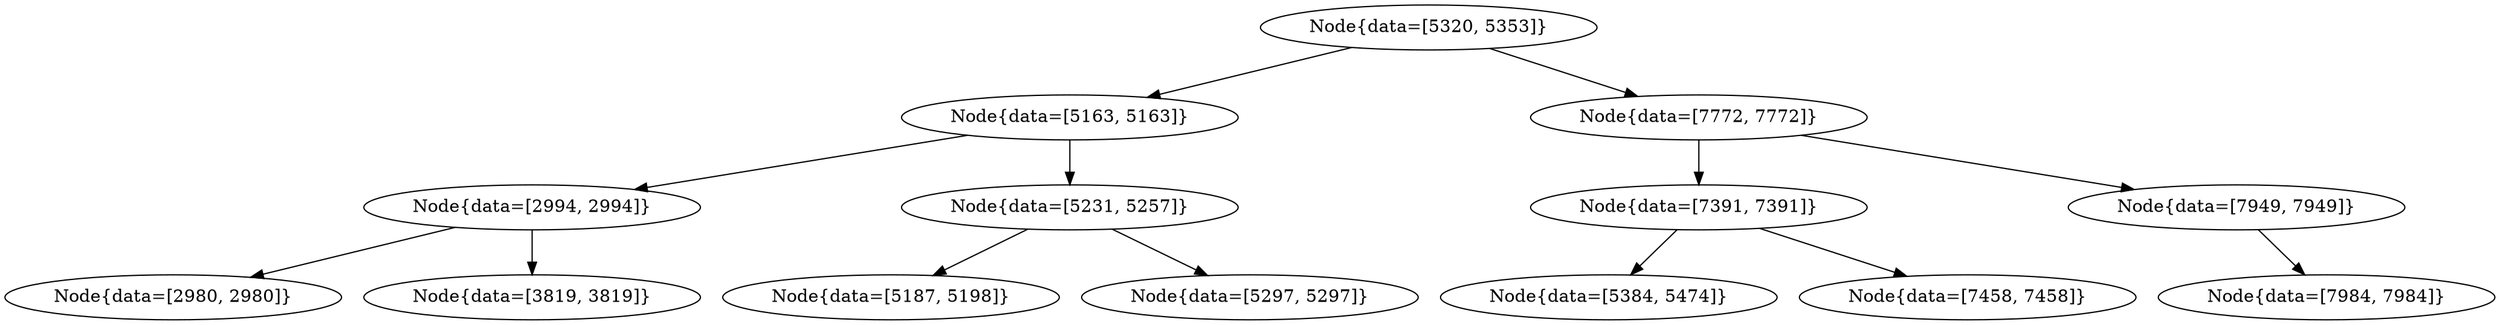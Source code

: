 digraph G{
1591578911 [label="Node{data=[5320, 5353]}"]
1591578911 -> 485423874
485423874 [label="Node{data=[5163, 5163]}"]
485423874 -> 27692044
27692044 [label="Node{data=[2994, 2994]}"]
27692044 -> 1029157416
1029157416 [label="Node{data=[2980, 2980]}"]
27692044 -> 263227892
263227892 [label="Node{data=[3819, 3819]}"]
485423874 -> 1693271531
1693271531 [label="Node{data=[5231, 5257]}"]
1693271531 -> 1369338774
1369338774 [label="Node{data=[5187, 5198]}"]
1693271531 -> 1373130111
1373130111 [label="Node{data=[5297, 5297]}"]
1591578911 -> 1512866201
1512866201 [label="Node{data=[7772, 7772]}"]
1512866201 -> 1415595306
1415595306 [label="Node{data=[7391, 7391]}"]
1415595306 -> 1992330995
1992330995 [label="Node{data=[5384, 5474]}"]
1415595306 -> 1700828897
1700828897 [label="Node{data=[7458, 7458]}"]
1512866201 -> 1543431069
1543431069 [label="Node{data=[7949, 7949]}"]
1543431069 -> 232895709
232895709 [label="Node{data=[7984, 7984]}"]
}
